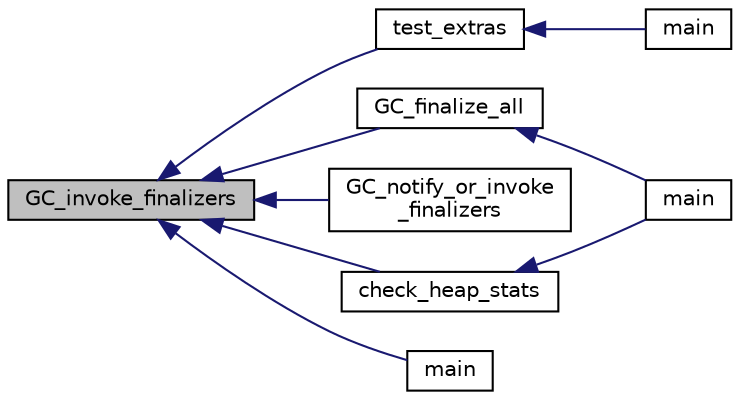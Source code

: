 digraph "GC_invoke_finalizers"
{
  edge [fontname="Helvetica",fontsize="10",labelfontname="Helvetica",labelfontsize="10"];
  node [fontname="Helvetica",fontsize="10",shape=record];
  rankdir="LR";
  Node2107 [label="GC_invoke_finalizers",height=0.2,width=0.4,color="black", fillcolor="grey75", style="filled", fontcolor="black"];
  Node2107 -> Node2108 [dir="back",color="midnightblue",fontsize="10",style="solid",fontname="Helvetica"];
  Node2108 [label="test_extras",height=0.2,width=0.4,color="black", fillcolor="white", style="filled",URL="$d4/d4a/cordtest_8c.html#a41666cce4e83b24e3d42af892b182644"];
  Node2108 -> Node2109 [dir="back",color="midnightblue",fontsize="10",style="solid",fontname="Helvetica"];
  Node2109 [label="main",height=0.2,width=0.4,color="black", fillcolor="white", style="filled",URL="$d4/d4a/cordtest_8c.html#a840291bc02cba5474a4cb46a9b9566fe"];
  Node2107 -> Node2110 [dir="back",color="midnightblue",fontsize="10",style="solid",fontname="Helvetica"];
  Node2110 [label="GC_finalize_all",height=0.2,width=0.4,color="black", fillcolor="white", style="filled",URL="$d4/d76/javaxfc_8h.html#a652fee6be5e9011d3b1a86941584170c"];
  Node2110 -> Node2111 [dir="back",color="midnightblue",fontsize="10",style="solid",fontname="Helvetica"];
  Node2111 [label="main",height=0.2,width=0.4,color="black", fillcolor="white", style="filled",URL="$d4/d12/3rd_party_2gc_2tests_2test_8c.html#a840291bc02cba5474a4cb46a9b9566fe"];
  Node2107 -> Node2112 [dir="back",color="midnightblue",fontsize="10",style="solid",fontname="Helvetica"];
  Node2112 [label="GC_notify_or_invoke\l_finalizers",height=0.2,width=0.4,color="black", fillcolor="white", style="filled",URL="$dd/d79/gc__priv_8h.html#a9a3b9b6bd4f97511d12a93222ab61049"];
  Node2107 -> Node2113 [dir="back",color="midnightblue",fontsize="10",style="solid",fontname="Helvetica"];
  Node2113 [label="check_heap_stats",height=0.2,width=0.4,color="black", fillcolor="white", style="filled",URL="$d4/d12/3rd_party_2gc_2tests_2test_8c.html#a668cddfb86d2c85b386a9e873f0e7e3b"];
  Node2113 -> Node2111 [dir="back",color="midnightblue",fontsize="10",style="solid",fontname="Helvetica"];
  Node2107 -> Node2114 [dir="back",color="midnightblue",fontsize="10",style="solid",fontname="Helvetica"];
  Node2114 [label="main",height=0.2,width=0.4,color="black", fillcolor="white", style="filled",URL="$d6/dd5/test__cpp_8cc.html#a0ddf1224851353fc92bfbff6f499fa97"];
}

